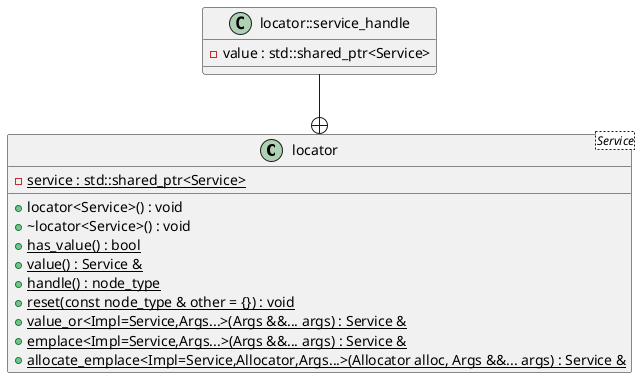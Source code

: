 @startuml
class "locator<Service>" as C_0002057168254138054942
class C_0002057168254138054942 [[https://github.com/skypjack/entt/blob/fef921132cae7588213d0f9bcd2fb9c8ffd8b7fc/src/entt/locator/locator.hpp#L27{locator}]] {
+locator<Service>() : void
+~locator<Service>() : void
{static} +has_value() : bool
{static} +value() : Service &
{static} +handle() : node_type
{static} +reset(const node_type & other = {}) : void
{static} +value_or<Impl=Service,Args...>(Args &&... args) : Service &
{static} +emplace<Impl=Service,Args...>(Args &&... args) : Service &
{static} +allocate_emplace<Impl=Service,Allocator,Args...>(Allocator alloc, Args &&... args) : Service &
{static} -service : std::shared_ptr<Service> [[[https://github.com/skypjack/entt/blob/fef921132cae7588213d0f9bcd2fb9c8ffd8b7fc/src/entt/locator/locator.hpp#L130{service}]]]
}
class "locator::service_handle" as C_0002252539691859806017
class C_0002252539691859806017 [[https://github.com/skypjack/entt/blob/fef921132cae7588213d0f9bcd2fb9c8ffd8b7fc/src/entt/locator/locator.hpp#L28{locator##service_handle}]] {
-value : std::shared_ptr<Service> [[[https://github.com/skypjack/entt/blob/fef921132cae7588213d0f9bcd2fb9c8ffd8b7fc/src/entt/locator/locator.hpp#L30{value}]]]
}
C_0002252539691859806017 --+ C_0002057168254138054942

'Generated with clang-uml, version 0.3.5-2-g7e9944c
'LLVM version Ubuntu clang version 16.0.1 (++20230328073357+42d1b276f779-1~exp1~20230328073502.65)
@enduml
